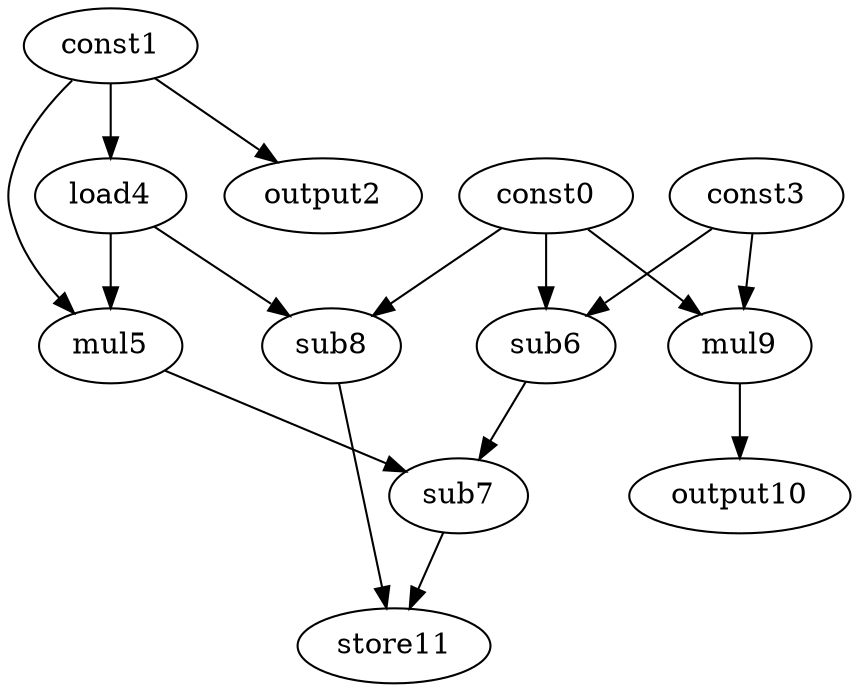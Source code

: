 digraph G { 
const0[opcode=const]; 
const1[opcode=const]; 
output2[opcode=output]; 
const3[opcode=const]; 
load4[opcode=load]; 
mul5[opcode=mul]; 
sub6[opcode=sub]; 
sub7[opcode=sub]; 
sub8[opcode=sub]; 
mul9[opcode=mul]; 
output10[opcode=output]; 
store11[opcode=store]; 
const1->output2[operand=0];
const1->load4[operand=0];
const0->sub6[operand=0];
const3->sub6[operand=1];
const0->mul9[operand=0];
const3->mul9[operand=1];
const1->mul5[operand=0];
load4->mul5[operand=1];
const0->sub8[operand=0];
load4->sub8[operand=1];
mul9->output10[operand=0];
mul5->sub7[operand=0];
sub6->sub7[operand=1];
sub7->store11[operand=0];
sub8->store11[operand=1];
}
